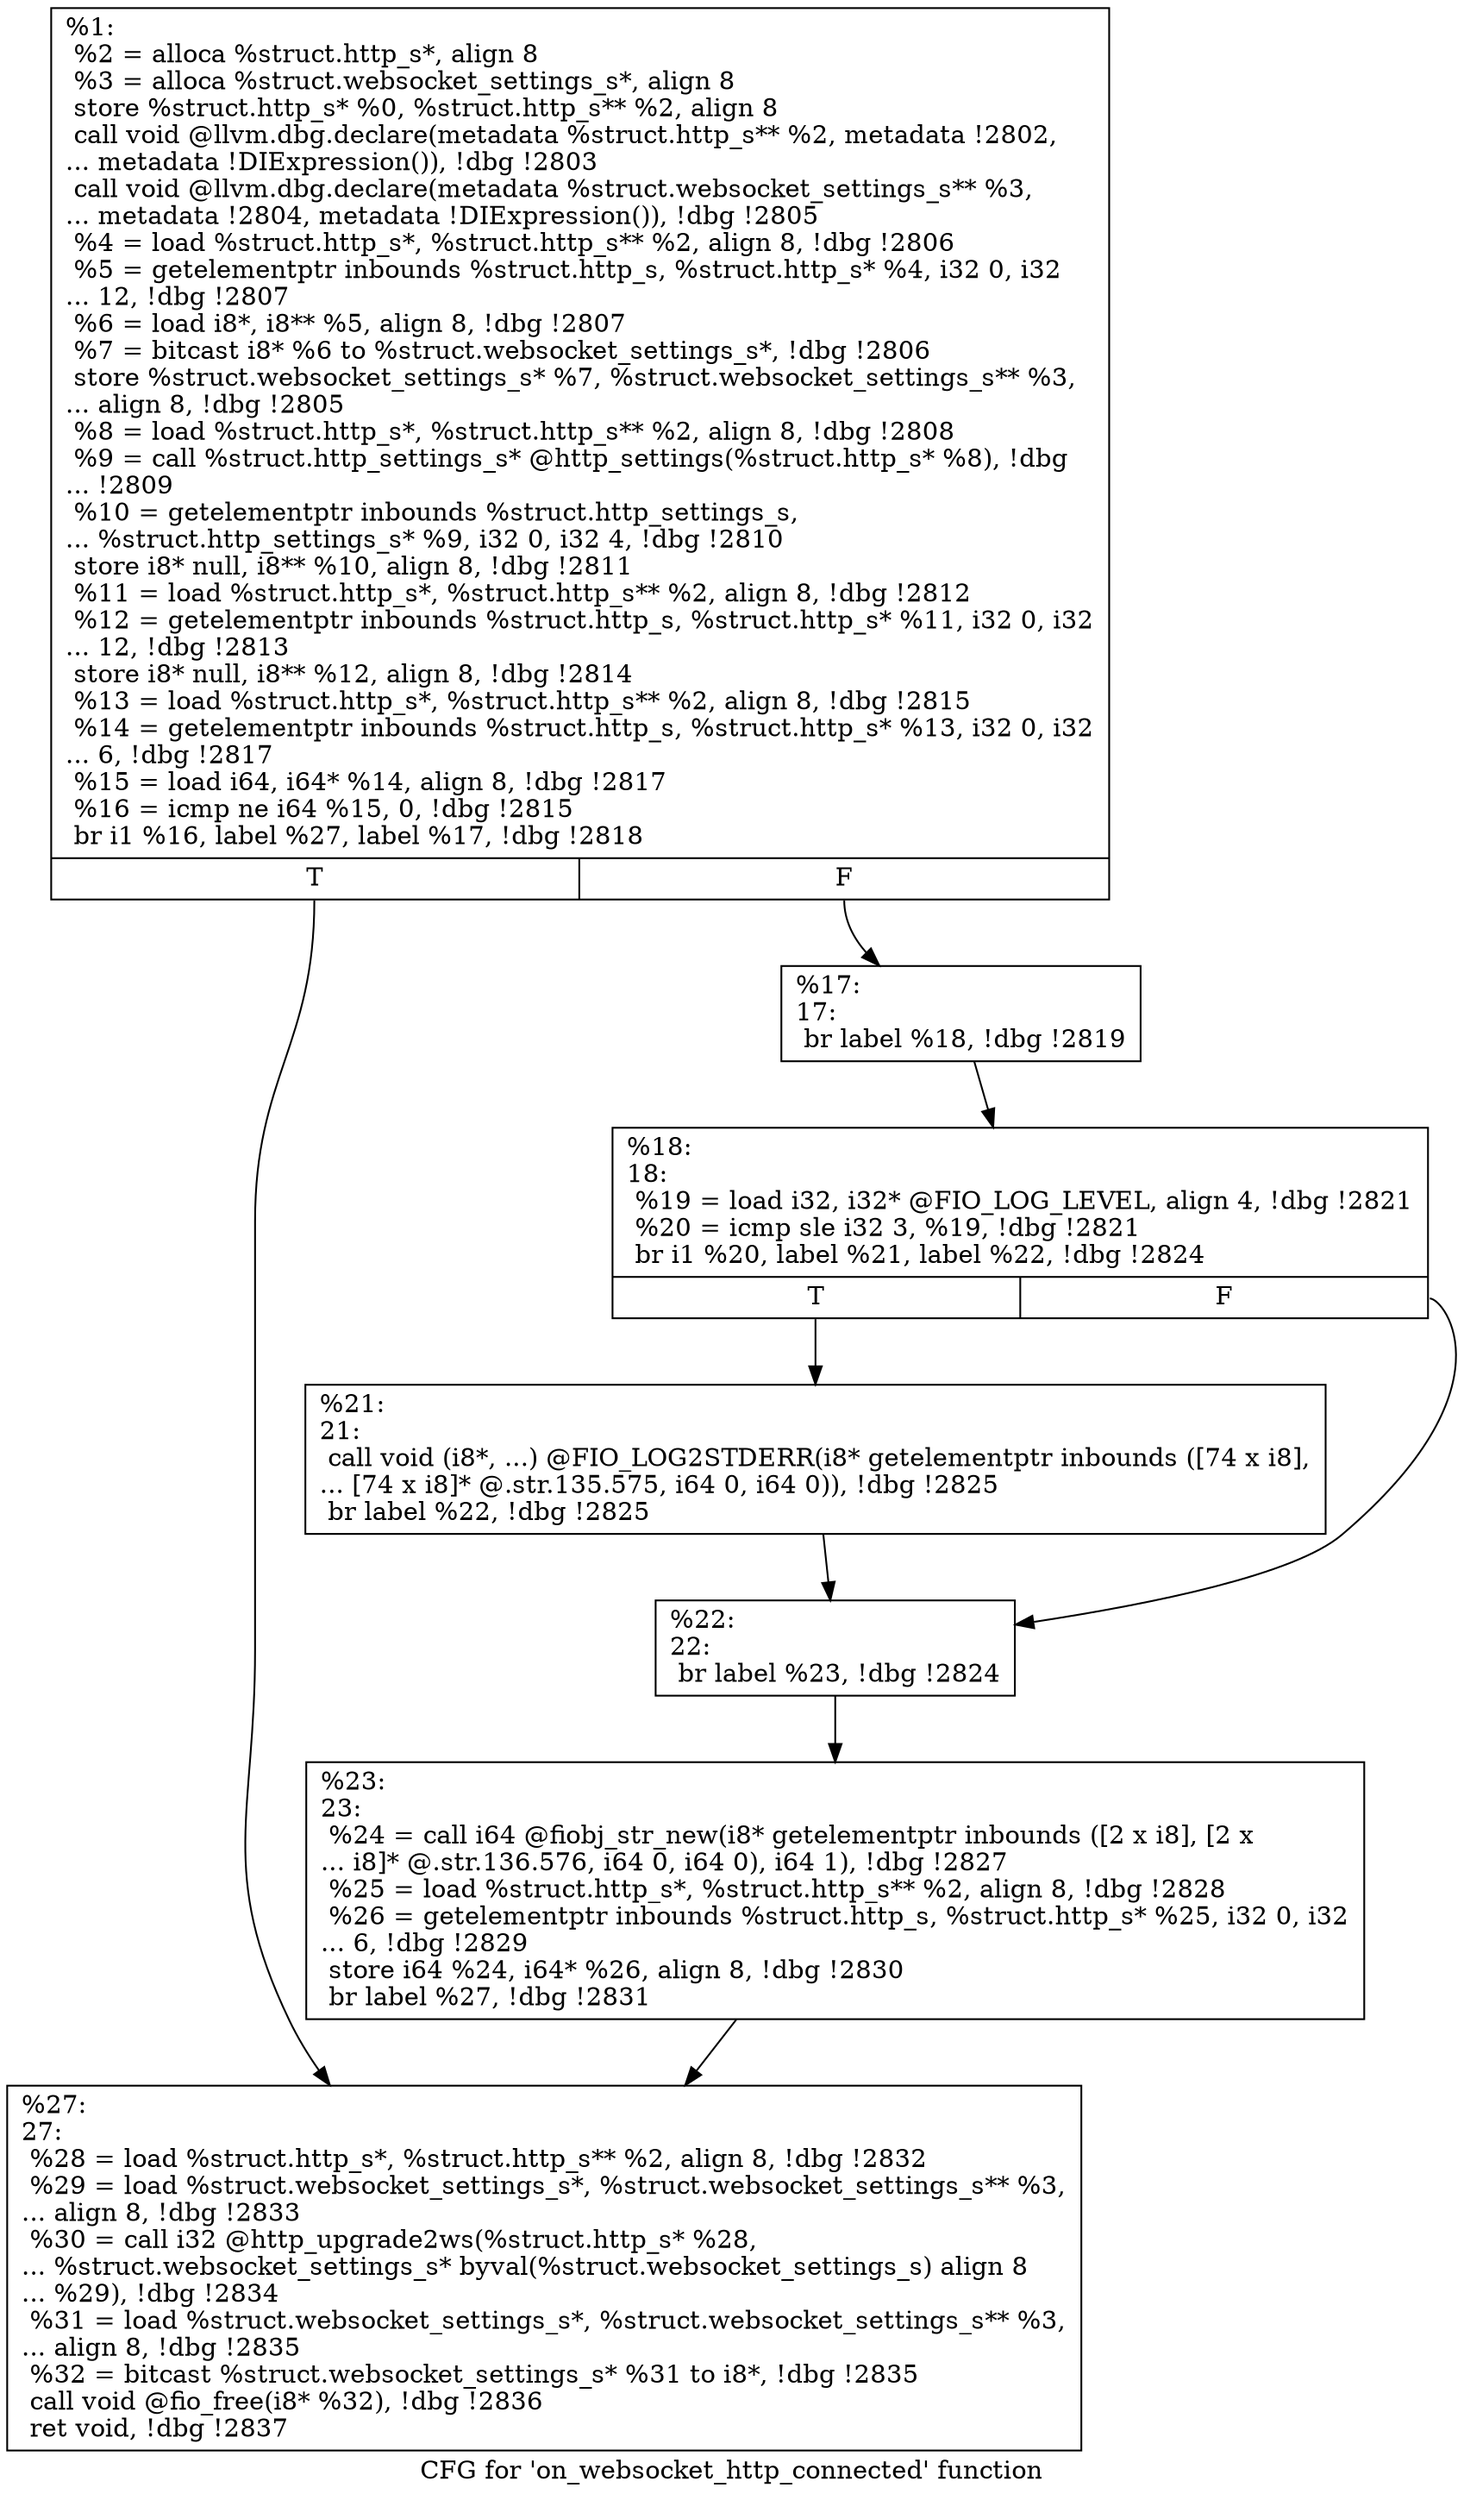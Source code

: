 digraph "CFG for 'on_websocket_http_connected' function" {
	label="CFG for 'on_websocket_http_connected' function";

	Node0x5568523917c0 [shape=record,label="{%1:\l  %2 = alloca %struct.http_s*, align 8\l  %3 = alloca %struct.websocket_settings_s*, align 8\l  store %struct.http_s* %0, %struct.http_s** %2, align 8\l  call void @llvm.dbg.declare(metadata %struct.http_s** %2, metadata !2802,\l... metadata !DIExpression()), !dbg !2803\l  call void @llvm.dbg.declare(metadata %struct.websocket_settings_s** %3,\l... metadata !2804, metadata !DIExpression()), !dbg !2805\l  %4 = load %struct.http_s*, %struct.http_s** %2, align 8, !dbg !2806\l  %5 = getelementptr inbounds %struct.http_s, %struct.http_s* %4, i32 0, i32\l... 12, !dbg !2807\l  %6 = load i8*, i8** %5, align 8, !dbg !2807\l  %7 = bitcast i8* %6 to %struct.websocket_settings_s*, !dbg !2806\l  store %struct.websocket_settings_s* %7, %struct.websocket_settings_s** %3,\l... align 8, !dbg !2805\l  %8 = load %struct.http_s*, %struct.http_s** %2, align 8, !dbg !2808\l  %9 = call %struct.http_settings_s* @http_settings(%struct.http_s* %8), !dbg\l... !2809\l  %10 = getelementptr inbounds %struct.http_settings_s,\l... %struct.http_settings_s* %9, i32 0, i32 4, !dbg !2810\l  store i8* null, i8** %10, align 8, !dbg !2811\l  %11 = load %struct.http_s*, %struct.http_s** %2, align 8, !dbg !2812\l  %12 = getelementptr inbounds %struct.http_s, %struct.http_s* %11, i32 0, i32\l... 12, !dbg !2813\l  store i8* null, i8** %12, align 8, !dbg !2814\l  %13 = load %struct.http_s*, %struct.http_s** %2, align 8, !dbg !2815\l  %14 = getelementptr inbounds %struct.http_s, %struct.http_s* %13, i32 0, i32\l... 6, !dbg !2817\l  %15 = load i64, i64* %14, align 8, !dbg !2817\l  %16 = icmp ne i64 %15, 0, !dbg !2815\l  br i1 %16, label %27, label %17, !dbg !2818\l|{<s0>T|<s1>F}}"];
	Node0x5568523917c0:s0 -> Node0x5568523931b0;
	Node0x5568523917c0:s1 -> Node0x556852393020;
	Node0x556852393020 [shape=record,label="{%17:\l17:                                               \l  br label %18, !dbg !2819\l}"];
	Node0x556852393020 -> Node0x556852393070;
	Node0x556852393070 [shape=record,label="{%18:\l18:                                               \l  %19 = load i32, i32* @FIO_LOG_LEVEL, align 4, !dbg !2821\l  %20 = icmp sle i32 3, %19, !dbg !2821\l  br i1 %20, label %21, label %22, !dbg !2824\l|{<s0>T|<s1>F}}"];
	Node0x556852393070:s0 -> Node0x5568523930c0;
	Node0x556852393070:s1 -> Node0x556852393110;
	Node0x5568523930c0 [shape=record,label="{%21:\l21:                                               \l  call void (i8*, ...) @FIO_LOG2STDERR(i8* getelementptr inbounds ([74 x i8],\l... [74 x i8]* @.str.135.575, i64 0, i64 0)), !dbg !2825\l  br label %22, !dbg !2825\l}"];
	Node0x5568523930c0 -> Node0x556852393110;
	Node0x556852393110 [shape=record,label="{%22:\l22:                                               \l  br label %23, !dbg !2824\l}"];
	Node0x556852393110 -> Node0x556852393160;
	Node0x556852393160 [shape=record,label="{%23:\l23:                                               \l  %24 = call i64 @fiobj_str_new(i8* getelementptr inbounds ([2 x i8], [2 x\l... i8]* @.str.136.576, i64 0, i64 0), i64 1), !dbg !2827\l  %25 = load %struct.http_s*, %struct.http_s** %2, align 8, !dbg !2828\l  %26 = getelementptr inbounds %struct.http_s, %struct.http_s* %25, i32 0, i32\l... 6, !dbg !2829\l  store i64 %24, i64* %26, align 8, !dbg !2830\l  br label %27, !dbg !2831\l}"];
	Node0x556852393160 -> Node0x5568523931b0;
	Node0x5568523931b0 [shape=record,label="{%27:\l27:                                               \l  %28 = load %struct.http_s*, %struct.http_s** %2, align 8, !dbg !2832\l  %29 = load %struct.websocket_settings_s*, %struct.websocket_settings_s** %3,\l... align 8, !dbg !2833\l  %30 = call i32 @http_upgrade2ws(%struct.http_s* %28,\l... %struct.websocket_settings_s* byval(%struct.websocket_settings_s) align 8\l... %29), !dbg !2834\l  %31 = load %struct.websocket_settings_s*, %struct.websocket_settings_s** %3,\l... align 8, !dbg !2835\l  %32 = bitcast %struct.websocket_settings_s* %31 to i8*, !dbg !2835\l  call void @fio_free(i8* %32), !dbg !2836\l  ret void, !dbg !2837\l}"];
}
